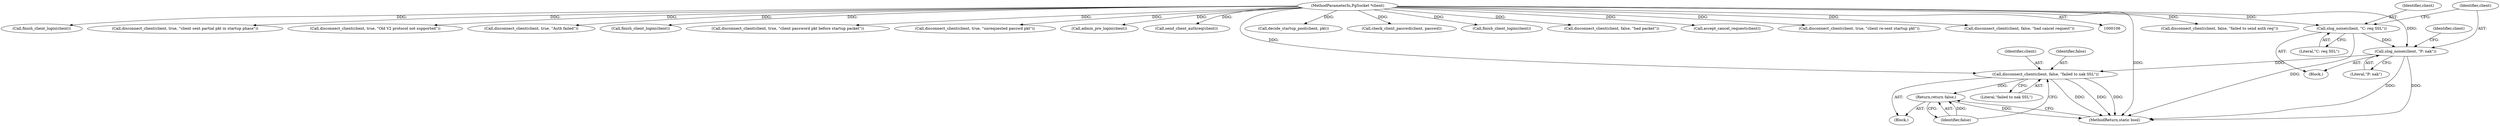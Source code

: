 digraph "0_pgbouncer_74d6e5f7de5ec736f71204b7b422af7380c19ac5@API" {
"1000171" [label="(Call,disconnect_client(client, false, \"failed to nak SSL\"))"];
"1000158" [label="(Call,slog_noise(client, \"P: nak\"))"];
"1000155" [label="(Call,slog_noise(client, \"C: req SSL\"))"];
"1000107" [label="(MethodParameterIn,PgSocket *client)"];
"1000175" [label="(Return,return false;)"];
"1000160" [label="(Literal,\"P: nak\")"];
"1000241" [label="(Call,disconnect_client(client, false, \"failed to send auth req\"))"];
"1000153" [label="(Block,)"];
"1000157" [label="(Literal,\"C: req SSL\")"];
"1000230" [label="(Call,finish_client_login(client))"];
"1000124" [label="(Call,disconnect_client(client, true, \"client sent partial pkt in startup phase\"))"];
"1000179" [label="(Call,disconnect_client(client, true, \"Old V2 protocol not supported\"))"];
"1000107" [label="(MethodParameterIn,PgSocket *client)"];
"1000172" [label="(Identifier,client)"];
"1000158" [label="(Call,slog_noise(client, \"P: nak\"))"];
"1000296" [label="(Call,disconnect_client(client, true, \"Auth failed\"))"];
"1000290" [label="(Call,finish_client_login(client))"];
"1000255" [label="(Call,disconnect_client(client, true, \"client password pkt before startup packet\"))"];
"1000171" [label="(Call,disconnect_client(client, false, \"failed to nak SSL\"))"];
"1000266" [label="(Call,disconnect_client(client, true, \"unrequested passwd pkt\"))"];
"1000175" [label="(Return,return false;)"];
"1000215" [label="(Call,admin_pre_login(client))"];
"1000176" [label="(Identifier,false)"];
"1000238" [label="(Call,send_client_authreq(client))"];
"1000356" [label="(MethodReturn,static bool)"];
"1000199" [label="(Call,decide_startup_pool(client, pkt))"];
"1000156" [label="(Identifier,client)"];
"1000284" [label="(Call,check_client_passwd(client, passwd))"];
"1000174" [label="(Literal,\"failed to nak SSL\")"];
"1000136" [label="(Call,finish_client_login(client))"];
"1000159" [label="(Identifier,client)"];
"1000338" [label="(Call,disconnect_client(client, false, \"bad packet\"))"];
"1000155" [label="(Call,slog_noise(client, \"C: req SSL\"))"];
"1000166" [label="(Identifier,client)"];
"1000328" [label="(Call,accept_cancel_request(client))"];
"1000191" [label="(Call,disconnect_client(client, true, \"client re-sent startup pkt\"))"];
"1000170" [label="(Block,)"];
"1000173" [label="(Identifier,false)"];
"1000331" [label="(Call,disconnect_client(client, false, \"bad cancel request\"))"];
"1000171" -> "1000170"  [label="AST: "];
"1000171" -> "1000174"  [label="CFG: "];
"1000172" -> "1000171"  [label="AST: "];
"1000173" -> "1000171"  [label="AST: "];
"1000174" -> "1000171"  [label="AST: "];
"1000176" -> "1000171"  [label="CFG: "];
"1000171" -> "1000356"  [label="DDG: "];
"1000171" -> "1000356"  [label="DDG: "];
"1000171" -> "1000356"  [label="DDG: "];
"1000158" -> "1000171"  [label="DDG: "];
"1000107" -> "1000171"  [label="DDG: "];
"1000171" -> "1000175"  [label="DDG: "];
"1000158" -> "1000153"  [label="AST: "];
"1000158" -> "1000160"  [label="CFG: "];
"1000159" -> "1000158"  [label="AST: "];
"1000160" -> "1000158"  [label="AST: "];
"1000166" -> "1000158"  [label="CFG: "];
"1000158" -> "1000356"  [label="DDG: "];
"1000158" -> "1000356"  [label="DDG: "];
"1000155" -> "1000158"  [label="DDG: "];
"1000107" -> "1000158"  [label="DDG: "];
"1000155" -> "1000153"  [label="AST: "];
"1000155" -> "1000157"  [label="CFG: "];
"1000156" -> "1000155"  [label="AST: "];
"1000157" -> "1000155"  [label="AST: "];
"1000159" -> "1000155"  [label="CFG: "];
"1000155" -> "1000356"  [label="DDG: "];
"1000107" -> "1000155"  [label="DDG: "];
"1000107" -> "1000106"  [label="AST: "];
"1000107" -> "1000356"  [label="DDG: "];
"1000107" -> "1000124"  [label="DDG: "];
"1000107" -> "1000136"  [label="DDG: "];
"1000107" -> "1000179"  [label="DDG: "];
"1000107" -> "1000191"  [label="DDG: "];
"1000107" -> "1000199"  [label="DDG: "];
"1000107" -> "1000215"  [label="DDG: "];
"1000107" -> "1000230"  [label="DDG: "];
"1000107" -> "1000238"  [label="DDG: "];
"1000107" -> "1000241"  [label="DDG: "];
"1000107" -> "1000255"  [label="DDG: "];
"1000107" -> "1000266"  [label="DDG: "];
"1000107" -> "1000284"  [label="DDG: "];
"1000107" -> "1000290"  [label="DDG: "];
"1000107" -> "1000296"  [label="DDG: "];
"1000107" -> "1000328"  [label="DDG: "];
"1000107" -> "1000331"  [label="DDG: "];
"1000107" -> "1000338"  [label="DDG: "];
"1000175" -> "1000170"  [label="AST: "];
"1000175" -> "1000176"  [label="CFG: "];
"1000176" -> "1000175"  [label="AST: "];
"1000356" -> "1000175"  [label="CFG: "];
"1000175" -> "1000356"  [label="DDG: "];
"1000176" -> "1000175"  [label="DDG: "];
}
